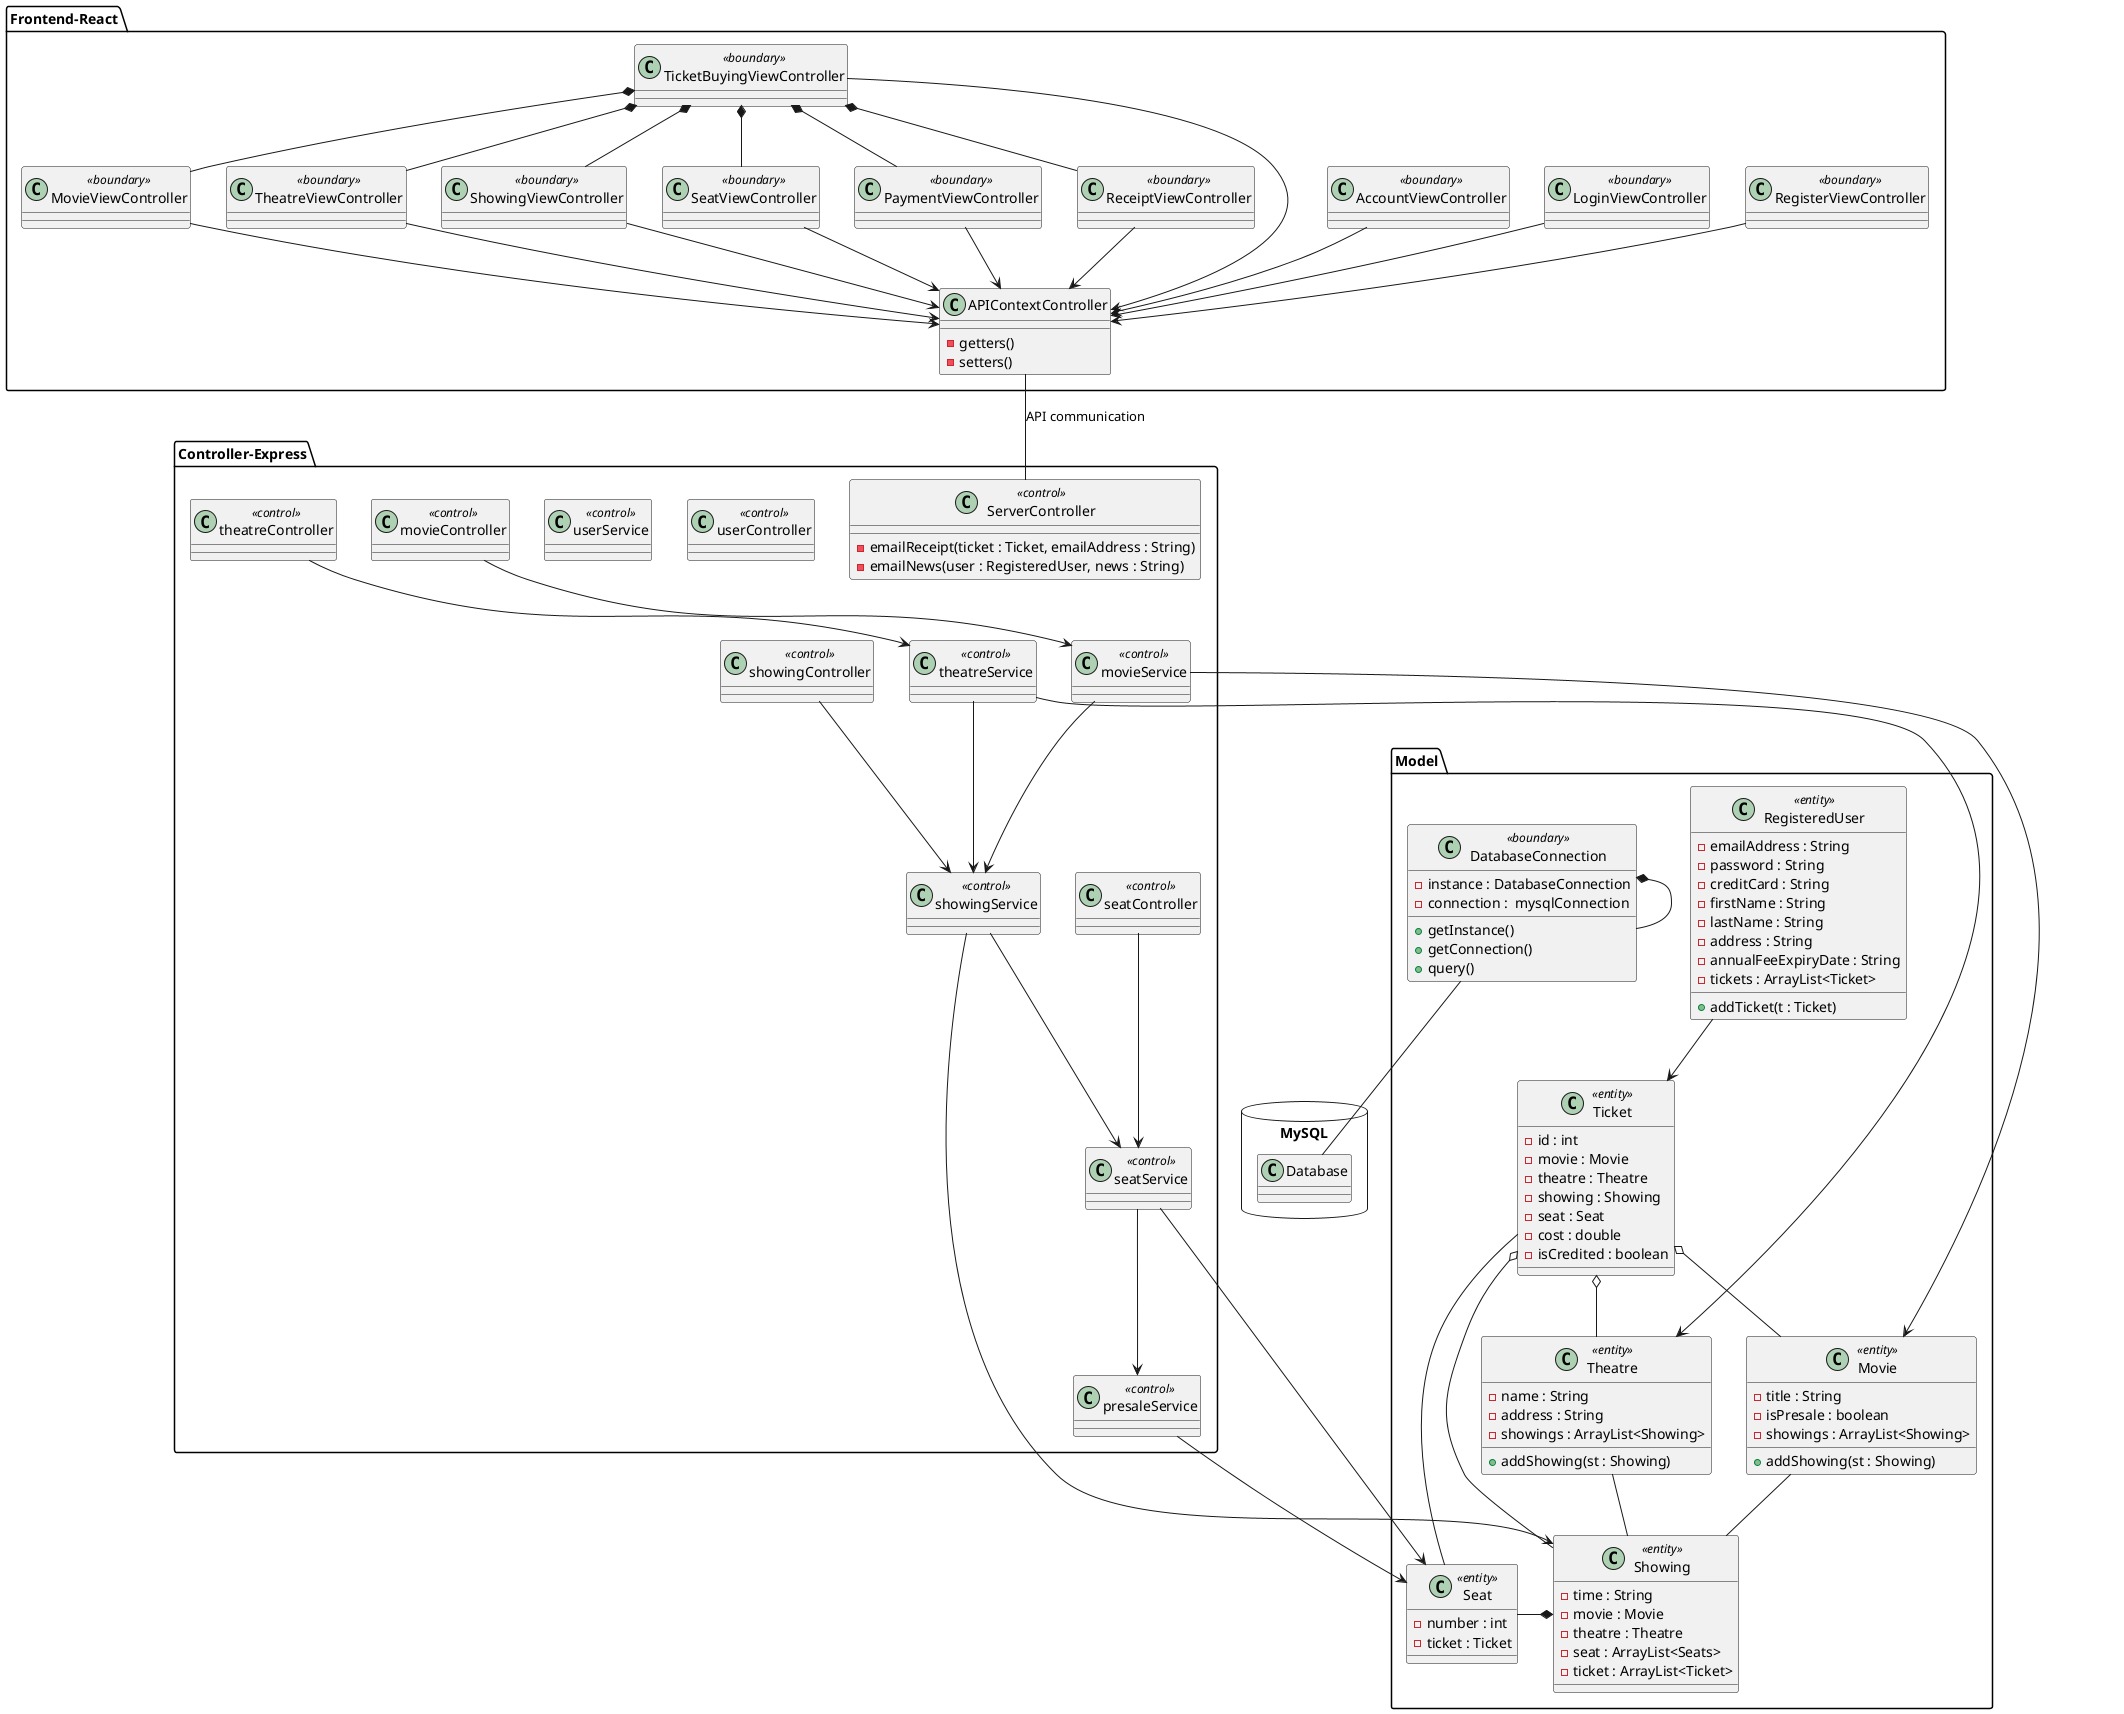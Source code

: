 @startuml relationships

package Model {
    class Movie <<entity>> {
        - title : String
        - isPresale : boolean
        - showings : ArrayList<Showing>
        + addShowing(st : Showing)
    }

    class Theatre <<entity>> {
        - name : String
        - address : String
        - showings : ArrayList<Showing>
        + addShowing(st : Showing)
    }

    class Showing <<entity>> {
        - time : String
        - movie : Movie
        - theatre : Theatre
        - seat : ArrayList<Seats>
        - ticket : ArrayList<Ticket>
    }

    class Seat <<entity>> {
        - number : int
        - ticket : Ticket
    }

    class Ticket <<entity>> {
        - id : int
        - movie : Movie
        - theatre : Theatre
        - showing : Showing
        - seat : Seat
        - cost : double
        - isCredited : boolean
    }

    class RegisteredUser <<entity>> {
        - emailAddress : String
        - password : String
        - creditCard : String
        - firstName : String
        - lastName : String
        - address : String
        - annualFeeExpiryDate : String
        - tickets : ArrayList<Ticket>
        + addTicket(t : Ticket)
    }

    class DatabaseConnection <<boundary>> {
        - instance : DatabaseConnection
        - connection :  mysqlConnection
        + getInstance()
        + getConnection()
        + query()
    }
}

package Frontend-React {
    class RegisterViewController <<boundary>> {

    }
    class LoginViewController <<boundary>> {

    }
    class AccountViewController <<boundary>> {

    }
    class TicketBuyingViewController <<boundary>> {

    }
    class MovieViewController <<boundary>> {

    }
    class TheatreViewController <<boundary>> {

    }
    class ShowingViewController <<boundary>> {

    }
    class SeatViewController <<boundary>> {

    }
    class PaymentViewController <<boundary>> {

    }
    class ReceiptViewController <<boundary>> {

    }

    class APIContextController {
        ' add getters and setters
        - getters()
        - setters()
    }
}

package Controller-Express {
    class ServerController <<control>> {
        - emailReceipt(ticket : Ticket, emailAddress : String)
        - emailNews(user : RegisteredUser, news : String)
    }

    class userController <<control>> {}
    class userService <<control>> {}

    class seatController <<control>> {}
    class seatService <<control>> {}

    class showingController <<control>> {}
    class showingService <<control>> {}

    class movieController <<control>> {}
    class movieService <<control>> {}

    class theatreController <<control>> {}
    class theatreService <<control>> {}

    class presaleService <<control>> {}
}

TicketBuyingViewController *-- MovieViewController
TicketBuyingViewController *-- TheatreViewController
TicketBuyingViewController *-- ShowingViewController
TicketBuyingViewController *-- SeatViewController
TicketBuyingViewController *-- PaymentViewController
TicketBuyingViewController *-- ReceiptViewController

RegisterViewController --> APIContextController
LoginViewController --> APIContextController
AccountViewController --> APIContextController
TicketBuyingViewController --> APIContextController
MovieViewController --> APIContextController
TheatreViewController --> APIContextController
ShowingViewController --> APIContextController
SeatViewController --> APIContextController
PaymentViewController --> APIContextController
ReceiptViewController --> APIContextController

' start Relationships betweens controllers/services/models
movieController --> movieService
movieService --> Movie
movieService --> showingService

theatreController --> theatreService
theatreService --> Theatre
theatreService --> showingService

seatController --> seatService
seatService --> Seat
seatService --> presaleService
presaleService --> Seat

showingController --> showingService
showingService --> Showing
showingService --> seatService
' --end Relationships betweens controllers/services/models

Movie -- Showing
Theatre -- Showing
Showing *-r- Seat
Ticket o-- Movie
Ticket o-- Theatre
Ticket o-- Showing
Ticket --- Seat
RegisteredUser --> Ticket

package MySQL <<Database>> {
  class Database
}

DatabaseConnection *-- DatabaseConnection
DatabaseConnection -- Database

APIContextController -- ServerController : API communication

@enduml